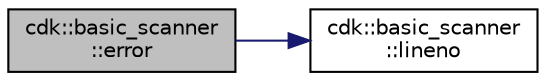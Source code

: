 digraph "cdk::basic_scanner::error"
{
 // INTERACTIVE_SVG=YES
 // LATEX_PDF_SIZE
  edge [fontname="Helvetica",fontsize="10",labelfontname="Helvetica",labelfontsize="10"];
  node [fontname="Helvetica",fontsize="10",shape=record];
  rankdir="LR";
  Node1 [label="cdk::basic_scanner\l::error",height=0.2,width=0.4,color="black", fillcolor="grey75", style="filled", fontcolor="black",tooltip=" "];
  Node1 -> Node2 [color="midnightblue",fontsize="10",style="solid",fontname="Helvetica"];
  Node2 [label="cdk::basic_scanner\l::lineno",height=0.2,width=0.4,color="black", fillcolor="white", style="filled",URL="$classcdk_1_1basic__scanner.html#a958d6207e97b29606410fba4204a60db",tooltip=" "];
}
